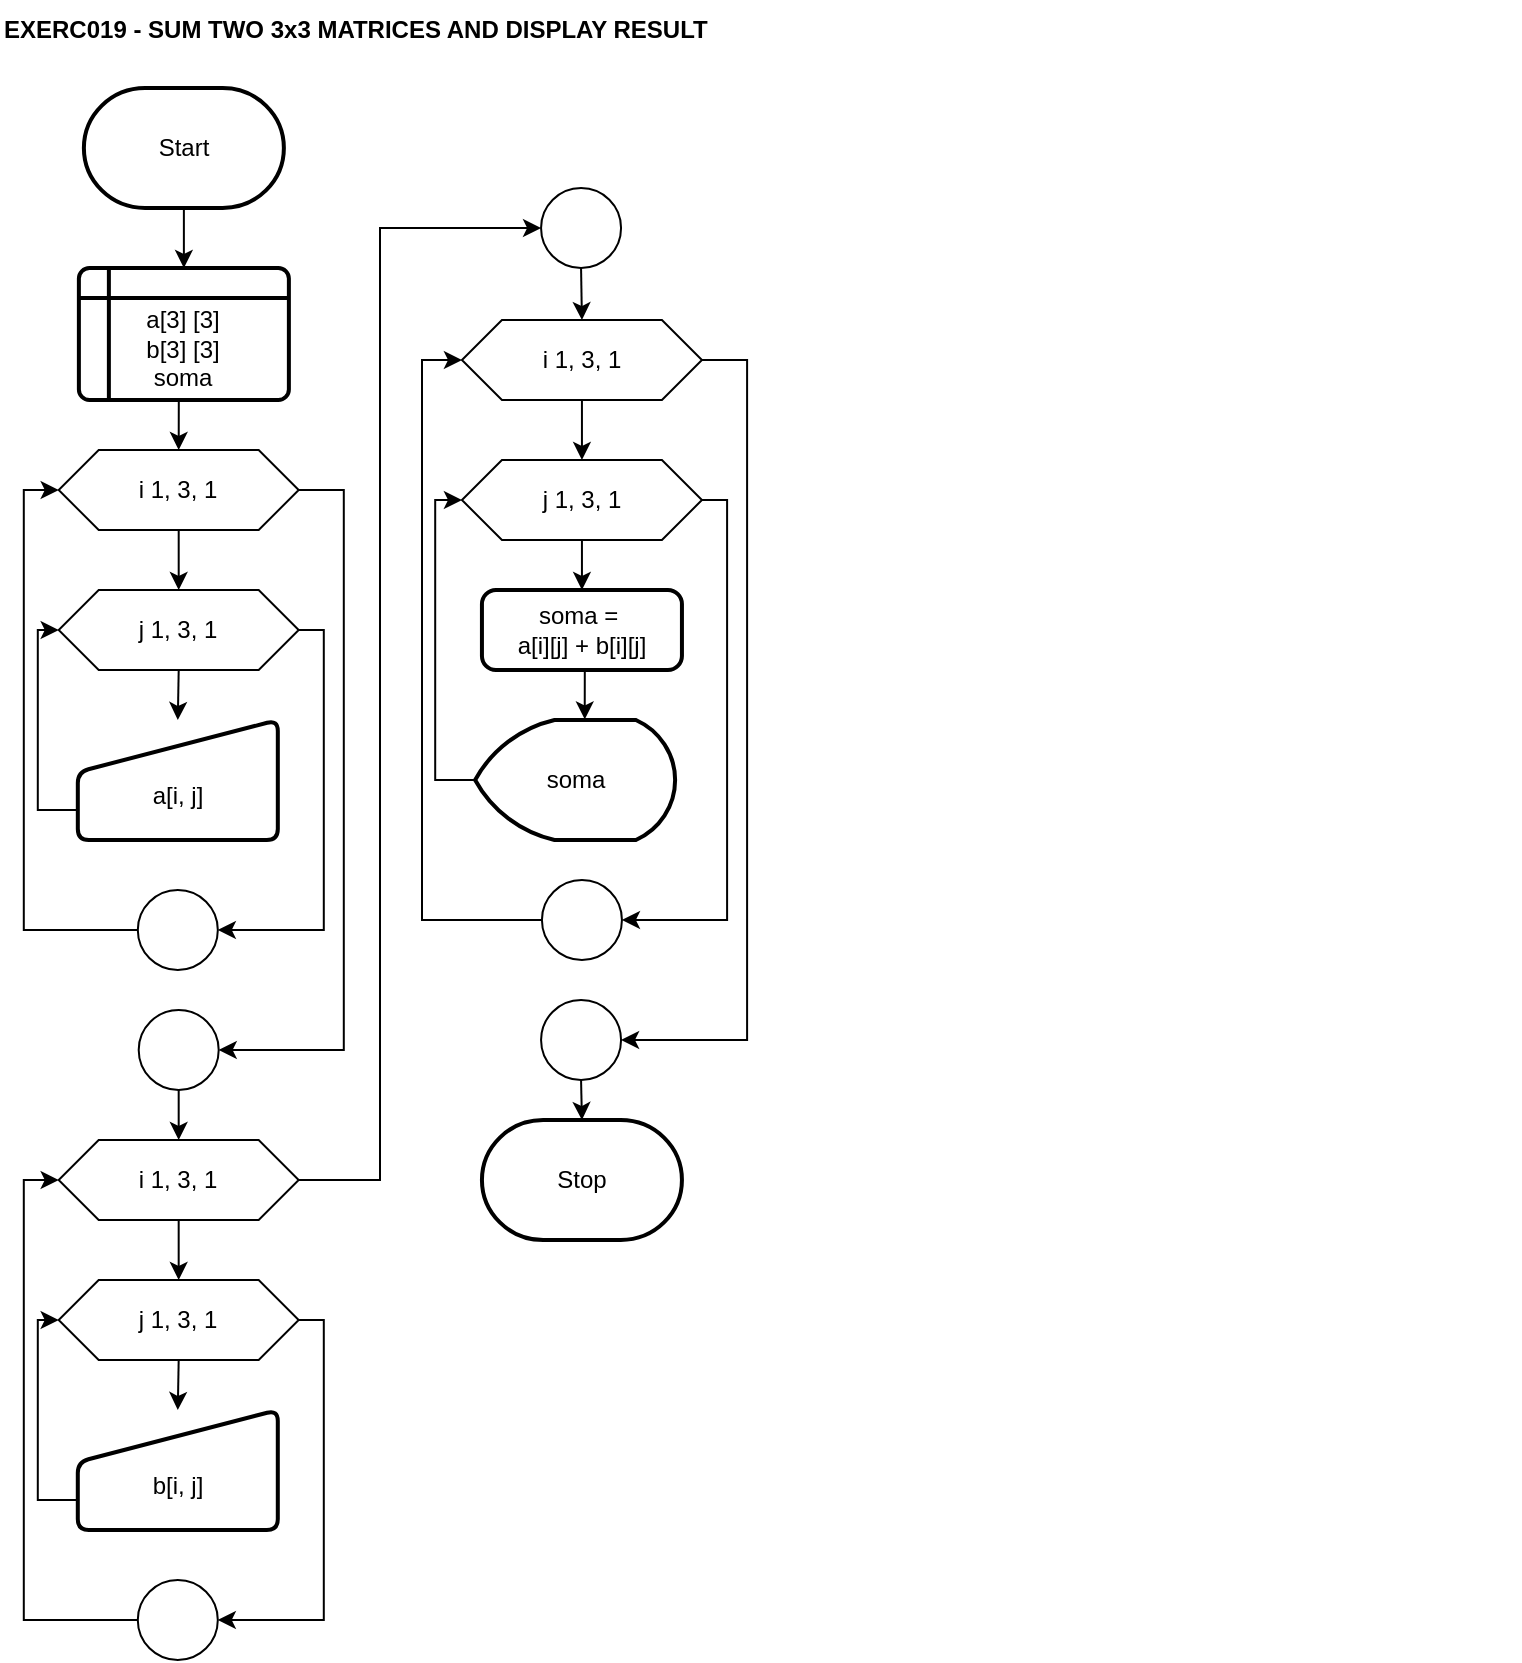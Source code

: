 <mxfile version="26.1.1">
  <diagram name="Página-1" id="tbhhrolYnf2YLyF_AGn1">
    <mxGraphModel dx="1434" dy="870" grid="1" gridSize="10" guides="1" tooltips="1" connect="1" arrows="1" fold="1" page="1" pageScale="1" pageWidth="827" pageHeight="1169" math="0" shadow="0">
      <root>
        <mxCell id="0" />
        <mxCell id="1" parent="0" />
        <mxCell id="gUQwB867zqCJYkILIy9S-1" value="EXERC019 - SUM TWO 3x3 MATRICES AND DISPLAY RESULT" style="text;html=1;align=left;verticalAlign=middle;whiteSpace=wrap;rounded=0;fontStyle=1" parent="1" vertex="1">
          <mxGeometry x="40" y="40" width="760" height="30" as="geometry" />
        </mxCell>
        <mxCell id="gUQwB867zqCJYkILIy9S-21" style="edgeStyle=orthogonalEdgeStyle;rounded=0;orthogonalLoop=1;jettySize=auto;html=1;exitX=0.5;exitY=1;exitDx=0;exitDy=0;exitPerimeter=0;entryX=0.5;entryY=0;entryDx=0;entryDy=0;" parent="1" source="gUQwB867zqCJYkILIy9S-3" target="gUQwB867zqCJYkILIy9S-4" edge="1">
          <mxGeometry relative="1" as="geometry" />
        </mxCell>
        <mxCell id="gUQwB867zqCJYkILIy9S-3" value="Start" style="strokeWidth=2;html=1;shape=mxgraph.flowchart.terminator;whiteSpace=wrap;" parent="1" vertex="1">
          <mxGeometry x="81.94" y="84" width="100" height="60" as="geometry" />
        </mxCell>
        <mxCell id="3jQmmOMbjJLLry7wghpk-65" style="edgeStyle=orthogonalEdgeStyle;rounded=0;orthogonalLoop=1;jettySize=auto;html=1;exitX=0.5;exitY=1;exitDx=0;exitDy=0;entryX=0.5;entryY=0;entryDx=0;entryDy=0;" parent="1" source="gUQwB867zqCJYkILIy9S-4" target="3jQmmOMbjJLLry7wghpk-3" edge="1">
          <mxGeometry relative="1" as="geometry" />
        </mxCell>
        <mxCell id="gUQwB867zqCJYkILIy9S-4" value="&lt;div&gt;&lt;br&gt;&lt;/div&gt;&lt;div&gt;a[3] [3]&lt;/div&gt;&lt;div&gt;b[3] [3]&lt;/div&gt;&lt;div&gt;soma&lt;/div&gt;" style="shape=internalStorage;whiteSpace=wrap;html=1;dx=15;dy=15;rounded=1;arcSize=8;strokeWidth=2;" parent="1" vertex="1">
          <mxGeometry x="79.44" y="174" width="105" height="66" as="geometry" />
        </mxCell>
        <mxCell id="0eGiHp5goSOmYRr4eiXb-60" value="Stop" style="strokeWidth=2;html=1;shape=mxgraph.flowchart.terminator;whiteSpace=wrap;" parent="1" vertex="1">
          <mxGeometry x="280.97" y="600" width="100" height="60" as="geometry" />
        </mxCell>
        <mxCell id="3jQmmOMbjJLLry7wghpk-58" style="edgeStyle=orthogonalEdgeStyle;rounded=0;orthogonalLoop=1;jettySize=auto;html=1;exitX=0.5;exitY=1;exitDx=0;exitDy=0;entryX=0.5;entryY=0;entryDx=0;entryDy=0;" parent="1" source="3jQmmOMbjJLLry7wghpk-3" target="3jQmmOMbjJLLry7wghpk-35" edge="1">
          <mxGeometry relative="1" as="geometry" />
        </mxCell>
        <mxCell id="3jQmmOMbjJLLry7wghpk-3" value="i 1, 3, 1" style="shape=hexagon;perimeter=hexagonPerimeter2;whiteSpace=wrap;html=1;fixedSize=1;" parent="1" vertex="1">
          <mxGeometry x="69.35" y="265" width="120" height="40" as="geometry" />
        </mxCell>
        <mxCell id="3jQmmOMbjJLLry7wghpk-34" style="edgeStyle=orthogonalEdgeStyle;rounded=0;orthogonalLoop=1;jettySize=auto;html=1;exitX=0.5;exitY=1;exitDx=0;exitDy=0;entryX=0.5;entryY=0;entryDx=0;entryDy=0;" parent="1" source="3jQmmOMbjJLLry7wghpk-35" target="3jQmmOMbjJLLry7wghpk-37" edge="1">
          <mxGeometry relative="1" as="geometry" />
        </mxCell>
        <mxCell id="3jQmmOMbjJLLry7wghpk-35" value="j 1, 3, 1" style="shape=hexagon;perimeter=hexagonPerimeter2;whiteSpace=wrap;html=1;fixedSize=1;" parent="1" vertex="1">
          <mxGeometry x="69.35" y="335" width="120" height="40" as="geometry" />
        </mxCell>
        <mxCell id="3jQmmOMbjJLLry7wghpk-59" style="edgeStyle=orthogonalEdgeStyle;rounded=0;orthogonalLoop=1;jettySize=auto;html=1;exitX=0;exitY=0.75;exitDx=0;exitDy=0;entryX=0;entryY=0.5;entryDx=0;entryDy=0;" parent="1" source="3jQmmOMbjJLLry7wghpk-37" target="3jQmmOMbjJLLry7wghpk-35" edge="1">
          <mxGeometry relative="1" as="geometry" />
        </mxCell>
        <mxCell id="3jQmmOMbjJLLry7wghpk-37" value="&lt;div&gt;&lt;br&gt;&lt;/div&gt;a[i, j]" style="html=1;strokeWidth=2;shape=manualInput;whiteSpace=wrap;rounded=1;size=26;arcSize=11;" parent="1" vertex="1">
          <mxGeometry x="78.91" y="400" width="100" height="60" as="geometry" />
        </mxCell>
        <mxCell id="3jQmmOMbjJLLry7wghpk-62" style="edgeStyle=orthogonalEdgeStyle;rounded=0;orthogonalLoop=1;jettySize=auto;html=1;exitX=0.5;exitY=1;exitDx=0;exitDy=0;exitPerimeter=0;entryX=0;entryY=0.5;entryDx=0;entryDy=0;" parent="1" source="3jQmmOMbjJLLry7wghpk-60" target="3jQmmOMbjJLLry7wghpk-3" edge="1">
          <mxGeometry relative="1" as="geometry">
            <Array as="points">
              <mxPoint x="51.91" y="505" />
              <mxPoint x="51.91" y="285" />
            </Array>
          </mxGeometry>
        </mxCell>
        <mxCell id="3jQmmOMbjJLLry7wghpk-60" value="" style="verticalLabelPosition=bottom;verticalAlign=top;html=1;shape=mxgraph.flowchart.on-page_reference;direction=south;" parent="1" vertex="1">
          <mxGeometry x="108.91" y="485" width="40" height="40" as="geometry" />
        </mxCell>
        <mxCell id="3jQmmOMbjJLLry7wghpk-61" style="edgeStyle=orthogonalEdgeStyle;rounded=0;orthogonalLoop=1;jettySize=auto;html=1;exitX=1;exitY=0.5;exitDx=0;exitDy=0;entryX=0.5;entryY=0;entryDx=0;entryDy=0;entryPerimeter=0;" parent="1" source="3jQmmOMbjJLLry7wghpk-35" target="3jQmmOMbjJLLry7wghpk-60" edge="1">
          <mxGeometry relative="1" as="geometry">
            <Array as="points">
              <mxPoint x="201.91" y="355" />
              <mxPoint x="201.91" y="505" />
            </Array>
          </mxGeometry>
        </mxCell>
        <mxCell id="3jQmmOMbjJLLry7wghpk-78" style="edgeStyle=orthogonalEdgeStyle;rounded=0;orthogonalLoop=1;jettySize=auto;html=1;exitX=1;exitY=0.5;exitDx=0;exitDy=0;exitPerimeter=0;entryX=0.5;entryY=0;entryDx=0;entryDy=0;" parent="1" source="3jQmmOMbjJLLry7wghpk-63" target="3jQmmOMbjJLLry7wghpk-67" edge="1">
          <mxGeometry relative="1" as="geometry" />
        </mxCell>
        <mxCell id="3jQmmOMbjJLLry7wghpk-63" value="" style="verticalLabelPosition=bottom;verticalAlign=top;html=1;shape=mxgraph.flowchart.on-page_reference;direction=south;" parent="1" vertex="1">
          <mxGeometry x="109.35" y="545" width="40" height="40" as="geometry" />
        </mxCell>
        <mxCell id="3jQmmOMbjJLLry7wghpk-64" style="edgeStyle=orthogonalEdgeStyle;rounded=0;orthogonalLoop=1;jettySize=auto;html=1;exitX=1;exitY=0.5;exitDx=0;exitDy=0;entryX=0.5;entryY=0;entryDx=0;entryDy=0;entryPerimeter=0;" parent="1" source="3jQmmOMbjJLLry7wghpk-3" target="3jQmmOMbjJLLry7wghpk-63" edge="1">
          <mxGeometry relative="1" as="geometry">
            <Array as="points">
              <mxPoint x="211.91" y="285" />
              <mxPoint x="211.91" y="565" />
            </Array>
          </mxGeometry>
        </mxCell>
        <mxCell id="3jQmmOMbjJLLry7wghpk-66" style="edgeStyle=orthogonalEdgeStyle;rounded=0;orthogonalLoop=1;jettySize=auto;html=1;exitX=0.5;exitY=1;exitDx=0;exitDy=0;entryX=0.5;entryY=0;entryDx=0;entryDy=0;" parent="1" source="3jQmmOMbjJLLry7wghpk-67" target="3jQmmOMbjJLLry7wghpk-69" edge="1">
          <mxGeometry relative="1" as="geometry" />
        </mxCell>
        <mxCell id="3jQmmOMbjJLLry7wghpk-67" value="i 1, 3, 1" style="shape=hexagon;perimeter=hexagonPerimeter2;whiteSpace=wrap;html=1;fixedSize=1;" parent="1" vertex="1">
          <mxGeometry x="69.34" y="610" width="120" height="40" as="geometry" />
        </mxCell>
        <mxCell id="3jQmmOMbjJLLry7wghpk-68" style="edgeStyle=orthogonalEdgeStyle;rounded=0;orthogonalLoop=1;jettySize=auto;html=1;exitX=0.5;exitY=1;exitDx=0;exitDy=0;entryX=0.5;entryY=0;entryDx=0;entryDy=0;" parent="1" source="3jQmmOMbjJLLry7wghpk-69" target="3jQmmOMbjJLLry7wghpk-71" edge="1">
          <mxGeometry relative="1" as="geometry" />
        </mxCell>
        <mxCell id="3jQmmOMbjJLLry7wghpk-69" value="j 1, 3, 1" style="shape=hexagon;perimeter=hexagonPerimeter2;whiteSpace=wrap;html=1;fixedSize=1;" parent="1" vertex="1">
          <mxGeometry x="69.34" y="680" width="120" height="40" as="geometry" />
        </mxCell>
        <mxCell id="3jQmmOMbjJLLry7wghpk-70" style="edgeStyle=orthogonalEdgeStyle;rounded=0;orthogonalLoop=1;jettySize=auto;html=1;exitX=0;exitY=0.75;exitDx=0;exitDy=0;entryX=0;entryY=0.5;entryDx=0;entryDy=0;" parent="1" source="3jQmmOMbjJLLry7wghpk-71" target="3jQmmOMbjJLLry7wghpk-69" edge="1">
          <mxGeometry relative="1" as="geometry" />
        </mxCell>
        <mxCell id="3jQmmOMbjJLLry7wghpk-71" value="&lt;div&gt;&lt;br&gt;&lt;/div&gt;b[i, j]" style="html=1;strokeWidth=2;shape=manualInput;whiteSpace=wrap;rounded=1;size=26;arcSize=11;" parent="1" vertex="1">
          <mxGeometry x="78.9" y="745" width="100" height="60" as="geometry" />
        </mxCell>
        <mxCell id="3jQmmOMbjJLLry7wghpk-72" style="edgeStyle=orthogonalEdgeStyle;rounded=0;orthogonalLoop=1;jettySize=auto;html=1;exitX=0.5;exitY=1;exitDx=0;exitDy=0;exitPerimeter=0;entryX=0;entryY=0.5;entryDx=0;entryDy=0;" parent="1" source="3jQmmOMbjJLLry7wghpk-73" target="3jQmmOMbjJLLry7wghpk-67" edge="1">
          <mxGeometry relative="1" as="geometry">
            <Array as="points">
              <mxPoint x="51.9" y="850" />
              <mxPoint x="51.9" y="630" />
            </Array>
          </mxGeometry>
        </mxCell>
        <mxCell id="3jQmmOMbjJLLry7wghpk-73" value="" style="verticalLabelPosition=bottom;verticalAlign=top;html=1;shape=mxgraph.flowchart.on-page_reference;direction=south;" parent="1" vertex="1">
          <mxGeometry x="108.9" y="830" width="40" height="40" as="geometry" />
        </mxCell>
        <mxCell id="3jQmmOMbjJLLry7wghpk-74" style="edgeStyle=orthogonalEdgeStyle;rounded=0;orthogonalLoop=1;jettySize=auto;html=1;exitX=1;exitY=0.5;exitDx=0;exitDy=0;entryX=0.5;entryY=0;entryDx=0;entryDy=0;entryPerimeter=0;" parent="1" source="3jQmmOMbjJLLry7wghpk-69" target="3jQmmOMbjJLLry7wghpk-73" edge="1">
          <mxGeometry relative="1" as="geometry">
            <Array as="points">
              <mxPoint x="201.9" y="700" />
              <mxPoint x="201.9" y="850" />
            </Array>
          </mxGeometry>
        </mxCell>
        <mxCell id="3jQmmOMbjJLLry7wghpk-88" style="edgeStyle=orthogonalEdgeStyle;rounded=0;orthogonalLoop=1;jettySize=auto;html=1;exitX=1;exitY=0.5;exitDx=0;exitDy=0;exitPerimeter=0;entryX=0.5;entryY=0;entryDx=0;entryDy=0;" parent="1" source="3jQmmOMbjJLLry7wghpk-75" target="3jQmmOMbjJLLry7wghpk-80" edge="1">
          <mxGeometry relative="1" as="geometry" />
        </mxCell>
        <mxCell id="3jQmmOMbjJLLry7wghpk-75" value="" style="verticalLabelPosition=bottom;verticalAlign=top;html=1;shape=mxgraph.flowchart.on-page_reference;direction=south;" parent="1" vertex="1">
          <mxGeometry x="310.53" y="134" width="40" height="40" as="geometry" />
        </mxCell>
        <mxCell id="3jQmmOMbjJLLry7wghpk-76" style="edgeStyle=orthogonalEdgeStyle;rounded=0;orthogonalLoop=1;jettySize=auto;html=1;exitX=1;exitY=0.5;exitDx=0;exitDy=0;entryX=0.5;entryY=1;entryDx=0;entryDy=0;entryPerimeter=0;" parent="1" source="3jQmmOMbjJLLry7wghpk-67" target="3jQmmOMbjJLLry7wghpk-75" edge="1">
          <mxGeometry relative="1" as="geometry">
            <Array as="points">
              <mxPoint x="230" y="630" />
              <mxPoint x="230" y="154" />
            </Array>
          </mxGeometry>
        </mxCell>
        <mxCell id="3jQmmOMbjJLLry7wghpk-79" style="edgeStyle=orthogonalEdgeStyle;rounded=0;orthogonalLoop=1;jettySize=auto;html=1;exitX=0.5;exitY=1;exitDx=0;exitDy=0;entryX=0.5;entryY=0;entryDx=0;entryDy=0;" parent="1" source="3jQmmOMbjJLLry7wghpk-80" target="3jQmmOMbjJLLry7wghpk-82" edge="1">
          <mxGeometry relative="1" as="geometry" />
        </mxCell>
        <mxCell id="3jQmmOMbjJLLry7wghpk-80" value="i 1, 3, 1" style="shape=hexagon;perimeter=hexagonPerimeter2;whiteSpace=wrap;html=1;fixedSize=1;" parent="1" vertex="1">
          <mxGeometry x="270.97" y="200" width="120" height="40" as="geometry" />
        </mxCell>
        <mxCell id="3jQmmOMbjJLLry7wghpk-92" style="edgeStyle=orthogonalEdgeStyle;rounded=0;orthogonalLoop=1;jettySize=auto;html=1;exitX=0.5;exitY=1;exitDx=0;exitDy=0;entryX=0.5;entryY=0;entryDx=0;entryDy=0;" parent="1" source="3jQmmOMbjJLLry7wghpk-82" target="3jQmmOMbjJLLry7wghpk-89" edge="1">
          <mxGeometry relative="1" as="geometry" />
        </mxCell>
        <mxCell id="3jQmmOMbjJLLry7wghpk-82" value="j 1, 3, 1" style="shape=hexagon;perimeter=hexagonPerimeter2;whiteSpace=wrap;html=1;fixedSize=1;" parent="1" vertex="1">
          <mxGeometry x="270.97" y="270" width="120" height="40" as="geometry" />
        </mxCell>
        <mxCell id="3jQmmOMbjJLLry7wghpk-95" style="edgeStyle=orthogonalEdgeStyle;rounded=0;orthogonalLoop=1;jettySize=auto;html=1;exitX=0.5;exitY=1;exitDx=0;exitDy=0;exitPerimeter=0;entryX=0;entryY=0.5;entryDx=0;entryDy=0;" parent="1" source="3jQmmOMbjJLLry7wghpk-86" target="3jQmmOMbjJLLry7wghpk-80" edge="1">
          <mxGeometry relative="1" as="geometry" />
        </mxCell>
        <mxCell id="3jQmmOMbjJLLry7wghpk-86" value="" style="verticalLabelPosition=bottom;verticalAlign=top;html=1;shape=mxgraph.flowchart.on-page_reference;direction=south;" parent="1" vertex="1">
          <mxGeometry x="310.97" y="480" width="40" height="40" as="geometry" />
        </mxCell>
        <mxCell id="3jQmmOMbjJLLry7wghpk-89" value="soma =&amp;nbsp;&lt;div&gt;a[i][j] + b[i][j]&lt;/div&gt;" style="rounded=1;whiteSpace=wrap;html=1;absoluteArcSize=1;arcSize=14;strokeWidth=2;" parent="1" vertex="1">
          <mxGeometry x="280.97" y="335" width="100" height="40" as="geometry" />
        </mxCell>
        <mxCell id="3jQmmOMbjJLLry7wghpk-93" style="edgeStyle=orthogonalEdgeStyle;rounded=0;orthogonalLoop=1;jettySize=auto;html=1;exitX=0;exitY=0.5;exitDx=0;exitDy=0;exitPerimeter=0;entryX=0;entryY=0.5;entryDx=0;entryDy=0;" parent="1" source="3jQmmOMbjJLLry7wghpk-90" target="3jQmmOMbjJLLry7wghpk-82" edge="1">
          <mxGeometry relative="1" as="geometry" />
        </mxCell>
        <mxCell id="3jQmmOMbjJLLry7wghpk-90" value="soma" style="strokeWidth=2;html=1;shape=mxgraph.flowchart.display;whiteSpace=wrap;" parent="1" vertex="1">
          <mxGeometry x="277.56" y="400" width="100" height="60" as="geometry" />
        </mxCell>
        <mxCell id="3jQmmOMbjJLLry7wghpk-91" style="edgeStyle=orthogonalEdgeStyle;rounded=0;orthogonalLoop=1;jettySize=auto;html=1;exitX=0.5;exitY=1;exitDx=0;exitDy=0;entryX=0.548;entryY=-0.005;entryDx=0;entryDy=0;entryPerimeter=0;" parent="1" source="3jQmmOMbjJLLry7wghpk-89" target="3jQmmOMbjJLLry7wghpk-90" edge="1">
          <mxGeometry relative="1" as="geometry" />
        </mxCell>
        <mxCell id="3jQmmOMbjJLLry7wghpk-94" style="edgeStyle=orthogonalEdgeStyle;rounded=0;orthogonalLoop=1;jettySize=auto;html=1;exitX=1;exitY=0.5;exitDx=0;exitDy=0;entryX=0.5;entryY=0;entryDx=0;entryDy=0;entryPerimeter=0;" parent="1" source="3jQmmOMbjJLLry7wghpk-82" target="3jQmmOMbjJLLry7wghpk-86" edge="1">
          <mxGeometry relative="1" as="geometry">
            <Array as="points">
              <mxPoint x="403.56" y="290" />
              <mxPoint x="403.56" y="500" />
            </Array>
          </mxGeometry>
        </mxCell>
        <mxCell id="3jQmmOMbjJLLry7wghpk-96" value="" style="verticalLabelPosition=bottom;verticalAlign=top;html=1;shape=mxgraph.flowchart.on-page_reference;direction=south;" parent="1" vertex="1">
          <mxGeometry x="310.53" y="540" width="40" height="40" as="geometry" />
        </mxCell>
        <mxCell id="3jQmmOMbjJLLry7wghpk-97" style="edgeStyle=orthogonalEdgeStyle;rounded=0;orthogonalLoop=1;jettySize=auto;html=1;exitX=1;exitY=0.5;exitDx=0;exitDy=0;entryX=0.5;entryY=0;entryDx=0;entryDy=0;entryPerimeter=0;" parent="1" source="3jQmmOMbjJLLry7wghpk-80" target="3jQmmOMbjJLLry7wghpk-96" edge="1">
          <mxGeometry relative="1" as="geometry">
            <Array as="points">
              <mxPoint x="413.56" y="220" />
              <mxPoint x="413.56" y="560" />
            </Array>
          </mxGeometry>
        </mxCell>
        <mxCell id="3jQmmOMbjJLLry7wghpk-98" style="edgeStyle=orthogonalEdgeStyle;rounded=0;orthogonalLoop=1;jettySize=auto;html=1;exitX=1;exitY=0.5;exitDx=0;exitDy=0;exitPerimeter=0;entryX=0.5;entryY=0;entryDx=0;entryDy=0;entryPerimeter=0;" parent="1" source="3jQmmOMbjJLLry7wghpk-96" target="0eGiHp5goSOmYRr4eiXb-60" edge="1">
          <mxGeometry relative="1" as="geometry" />
        </mxCell>
      </root>
    </mxGraphModel>
  </diagram>
</mxfile>
